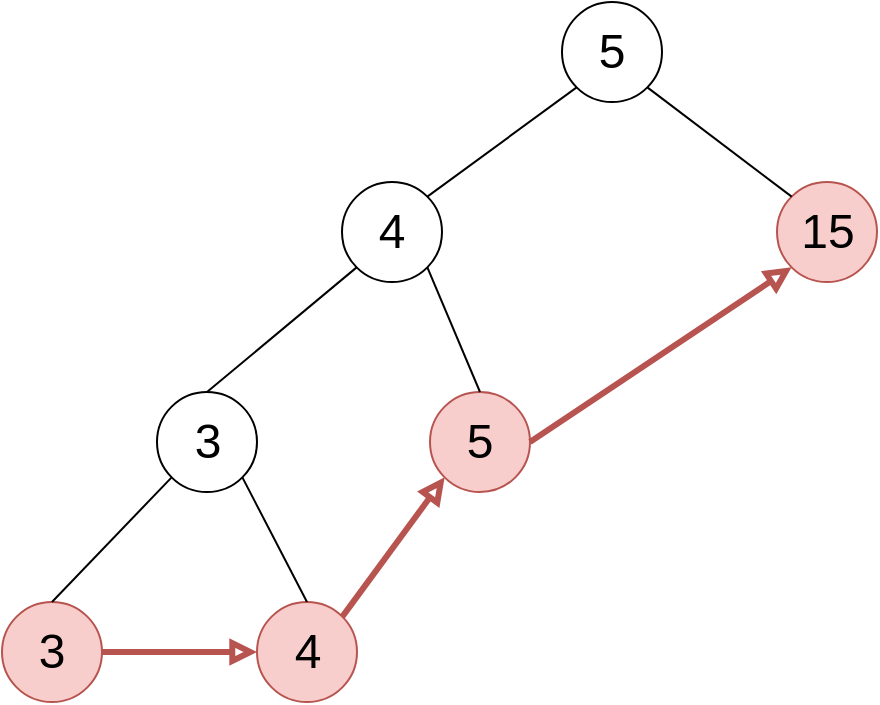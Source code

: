 <mxfile version="21.1.7" type="device">
  <diagram id="sIHxDU0UpAEGFC293PV-" name="Page-1">
    <mxGraphModel dx="1318" dy="758" grid="1" gridSize="10" guides="1" tooltips="1" connect="1" arrows="1" fold="1" page="1" pageScale="1" pageWidth="850" pageHeight="1100" math="0" shadow="0">
      <root>
        <mxCell id="0" />
        <mxCell id="1" parent="0" />
        <mxCell id="3GdXQBYGe-d5dMTSXX5j-1" value="&lt;font style=&quot;font-size: 24px&quot;&gt;5&lt;/font&gt;" style="ellipse;whiteSpace=wrap;html=1;aspect=fixed;" parent="1" vertex="1">
          <mxGeometry x="370" y="90" width="50" height="50" as="geometry" />
        </mxCell>
        <mxCell id="3GdXQBYGe-d5dMTSXX5j-2" value="&lt;font style=&quot;font-size: 24px&quot;&gt;4&lt;/font&gt;" style="ellipse;whiteSpace=wrap;html=1;aspect=fixed;" parent="1" vertex="1">
          <mxGeometry x="260" y="180" width="50" height="50" as="geometry" />
        </mxCell>
        <mxCell id="3GdXQBYGe-d5dMTSXX5j-3" value="&lt;font style=&quot;font-size: 24px&quot;&gt;15&lt;/font&gt;" style="ellipse;whiteSpace=wrap;html=1;aspect=fixed;fillColor=#f8cecc;strokeColor=#b85450;" parent="1" vertex="1">
          <mxGeometry x="477.5" y="180" width="50" height="50" as="geometry" />
        </mxCell>
        <mxCell id="3GdXQBYGe-d5dMTSXX5j-4" value="&lt;font style=&quot;font-size: 24px&quot;&gt;3&lt;/font&gt;" style="ellipse;whiteSpace=wrap;html=1;aspect=fixed;" parent="1" vertex="1">
          <mxGeometry x="167.5" y="285" width="50" height="50" as="geometry" />
        </mxCell>
        <mxCell id="3GdXQBYGe-d5dMTSXX5j-5" value="&lt;font style=&quot;font-size: 24px&quot;&gt;5&lt;/font&gt;" style="ellipse;whiteSpace=wrap;html=1;aspect=fixed;fillColor=#f8cecc;strokeColor=#b85450;" parent="1" vertex="1">
          <mxGeometry x="304" y="285" width="50" height="50" as="geometry" />
        </mxCell>
        <mxCell id="3GdXQBYGe-d5dMTSXX5j-12" value="&lt;font style=&quot;font-size: 24px&quot;&gt;4&lt;/font&gt;" style="ellipse;whiteSpace=wrap;html=1;aspect=fixed;fillColor=#f8cecc;strokeColor=#b85450;" parent="1" vertex="1">
          <mxGeometry x="217.5" y="390" width="50" height="50" as="geometry" />
        </mxCell>
        <mxCell id="3GdXQBYGe-d5dMTSXX5j-13" value="&lt;font style=&quot;font-size: 24px&quot;&gt;3&lt;/font&gt;" style="ellipse;whiteSpace=wrap;html=1;aspect=fixed;direction=south;fillColor=#f8cecc;strokeColor=#b85450;" parent="1" vertex="1">
          <mxGeometry x="90" y="390" width="50" height="50" as="geometry" />
        </mxCell>
        <mxCell id="3GdXQBYGe-d5dMTSXX5j-17" value="" style="endArrow=none;html=1;entryX=0;entryY=1;entryDx=0;entryDy=0;exitX=1;exitY=0;exitDx=0;exitDy=0;" parent="1" source="3GdXQBYGe-d5dMTSXX5j-2" target="3GdXQBYGe-d5dMTSXX5j-1" edge="1">
          <mxGeometry width="50" height="50" relative="1" as="geometry">
            <mxPoint x="320" y="130" as="sourcePoint" />
            <mxPoint x="370" y="80" as="targetPoint" />
          </mxGeometry>
        </mxCell>
        <mxCell id="3GdXQBYGe-d5dMTSXX5j-19" value="" style="endArrow=none;html=1;entryX=0;entryY=1;entryDx=0;entryDy=0;exitX=0.5;exitY=0;exitDx=0;exitDy=0;" parent="1" source="3GdXQBYGe-d5dMTSXX5j-4" target="3GdXQBYGe-d5dMTSXX5j-2" edge="1">
          <mxGeometry width="50" height="50" relative="1" as="geometry">
            <mxPoint x="157.5" y="260" as="sourcePoint" />
            <mxPoint x="207.5" y="210" as="targetPoint" />
          </mxGeometry>
        </mxCell>
        <mxCell id="3GdXQBYGe-d5dMTSXX5j-20" value="" style="endArrow=none;html=1;entryX=0;entryY=1;entryDx=0;entryDy=0;exitX=0;exitY=0.5;exitDx=0;exitDy=0;" parent="1" source="3GdXQBYGe-d5dMTSXX5j-13" target="3GdXQBYGe-d5dMTSXX5j-4" edge="1">
          <mxGeometry width="50" height="50" relative="1" as="geometry">
            <mxPoint x="30" y="530" as="sourcePoint" />
            <mxPoint x="80" y="480" as="targetPoint" />
          </mxGeometry>
        </mxCell>
        <mxCell id="3GdXQBYGe-d5dMTSXX5j-21" value="" style="endArrow=none;html=1;entryX=1;entryY=1;entryDx=0;entryDy=0;exitX=0.5;exitY=0;exitDx=0;exitDy=0;" parent="1" source="3GdXQBYGe-d5dMTSXX5j-12" target="3GdXQBYGe-d5dMTSXX5j-4" edge="1">
          <mxGeometry width="50" height="50" relative="1" as="geometry">
            <mxPoint x="30" y="530" as="sourcePoint" />
            <mxPoint x="80" y="480" as="targetPoint" />
          </mxGeometry>
        </mxCell>
        <mxCell id="3GdXQBYGe-d5dMTSXX5j-22" value="" style="endArrow=none;html=1;entryX=1;entryY=1;entryDx=0;entryDy=0;exitX=0.5;exitY=0;exitDx=0;exitDy=0;" parent="1" source="3GdXQBYGe-d5dMTSXX5j-5" target="3GdXQBYGe-d5dMTSXX5j-2" edge="1">
          <mxGeometry width="50" height="50" relative="1" as="geometry">
            <mxPoint x="30" y="530" as="sourcePoint" />
            <mxPoint x="80" y="480" as="targetPoint" />
          </mxGeometry>
        </mxCell>
        <mxCell id="3GdXQBYGe-d5dMTSXX5j-23" value="" style="endArrow=none;html=1;entryX=1;entryY=1;entryDx=0;entryDy=0;exitX=0;exitY=0;exitDx=0;exitDy=0;" parent="1" source="3GdXQBYGe-d5dMTSXX5j-3" target="3GdXQBYGe-d5dMTSXX5j-1" edge="1">
          <mxGeometry width="50" height="50" relative="1" as="geometry">
            <mxPoint x="30" y="530" as="sourcePoint" />
            <mxPoint x="80" y="480" as="targetPoint" />
          </mxGeometry>
        </mxCell>
        <mxCell id="3GdXQBYGe-d5dMTSXX5j-26" value="" style="endArrow=block;html=1;entryX=0;entryY=0.5;entryDx=0;entryDy=0;exitX=0.5;exitY=0;exitDx=0;exitDy=0;endFill=0;strokeWidth=3;fillColor=#f8cecc;strokeColor=#b85450;" parent="1" source="3GdXQBYGe-d5dMTSXX5j-13" target="3GdXQBYGe-d5dMTSXX5j-12" edge="1">
          <mxGeometry width="50" height="50" relative="1" as="geometry">
            <mxPoint x="30" y="530" as="sourcePoint" />
            <mxPoint x="80" y="480" as="targetPoint" />
          </mxGeometry>
        </mxCell>
        <mxCell id="3GdXQBYGe-d5dMTSXX5j-27" value="" style="endArrow=block;html=1;entryX=0;entryY=1;entryDx=0;entryDy=0;exitX=1;exitY=0;exitDx=0;exitDy=0;endFill=0;strokeWidth=3;fillColor=#f8cecc;strokeColor=#b85450;" parent="1" source="3GdXQBYGe-d5dMTSXX5j-12" target="3GdXQBYGe-d5dMTSXX5j-5" edge="1">
          <mxGeometry width="50" height="50" relative="1" as="geometry">
            <mxPoint x="90.0" y="445" as="sourcePoint" />
            <mxPoint x="170.0" y="445" as="targetPoint" />
          </mxGeometry>
        </mxCell>
        <mxCell id="3GdXQBYGe-d5dMTSXX5j-29" value="" style="endArrow=block;html=1;entryX=0;entryY=1;entryDx=0;entryDy=0;exitX=1;exitY=0.5;exitDx=0;exitDy=0;endFill=0;strokeWidth=3;fillColor=#f8cecc;strokeColor=#b85450;" parent="1" source="3GdXQBYGe-d5dMTSXX5j-5" target="3GdXQBYGe-d5dMTSXX5j-3" edge="1">
          <mxGeometry width="50" height="50" relative="1" as="geometry">
            <mxPoint x="100.0" y="455" as="sourcePoint" />
            <mxPoint x="440" y="310" as="targetPoint" />
          </mxGeometry>
        </mxCell>
      </root>
    </mxGraphModel>
  </diagram>
</mxfile>
